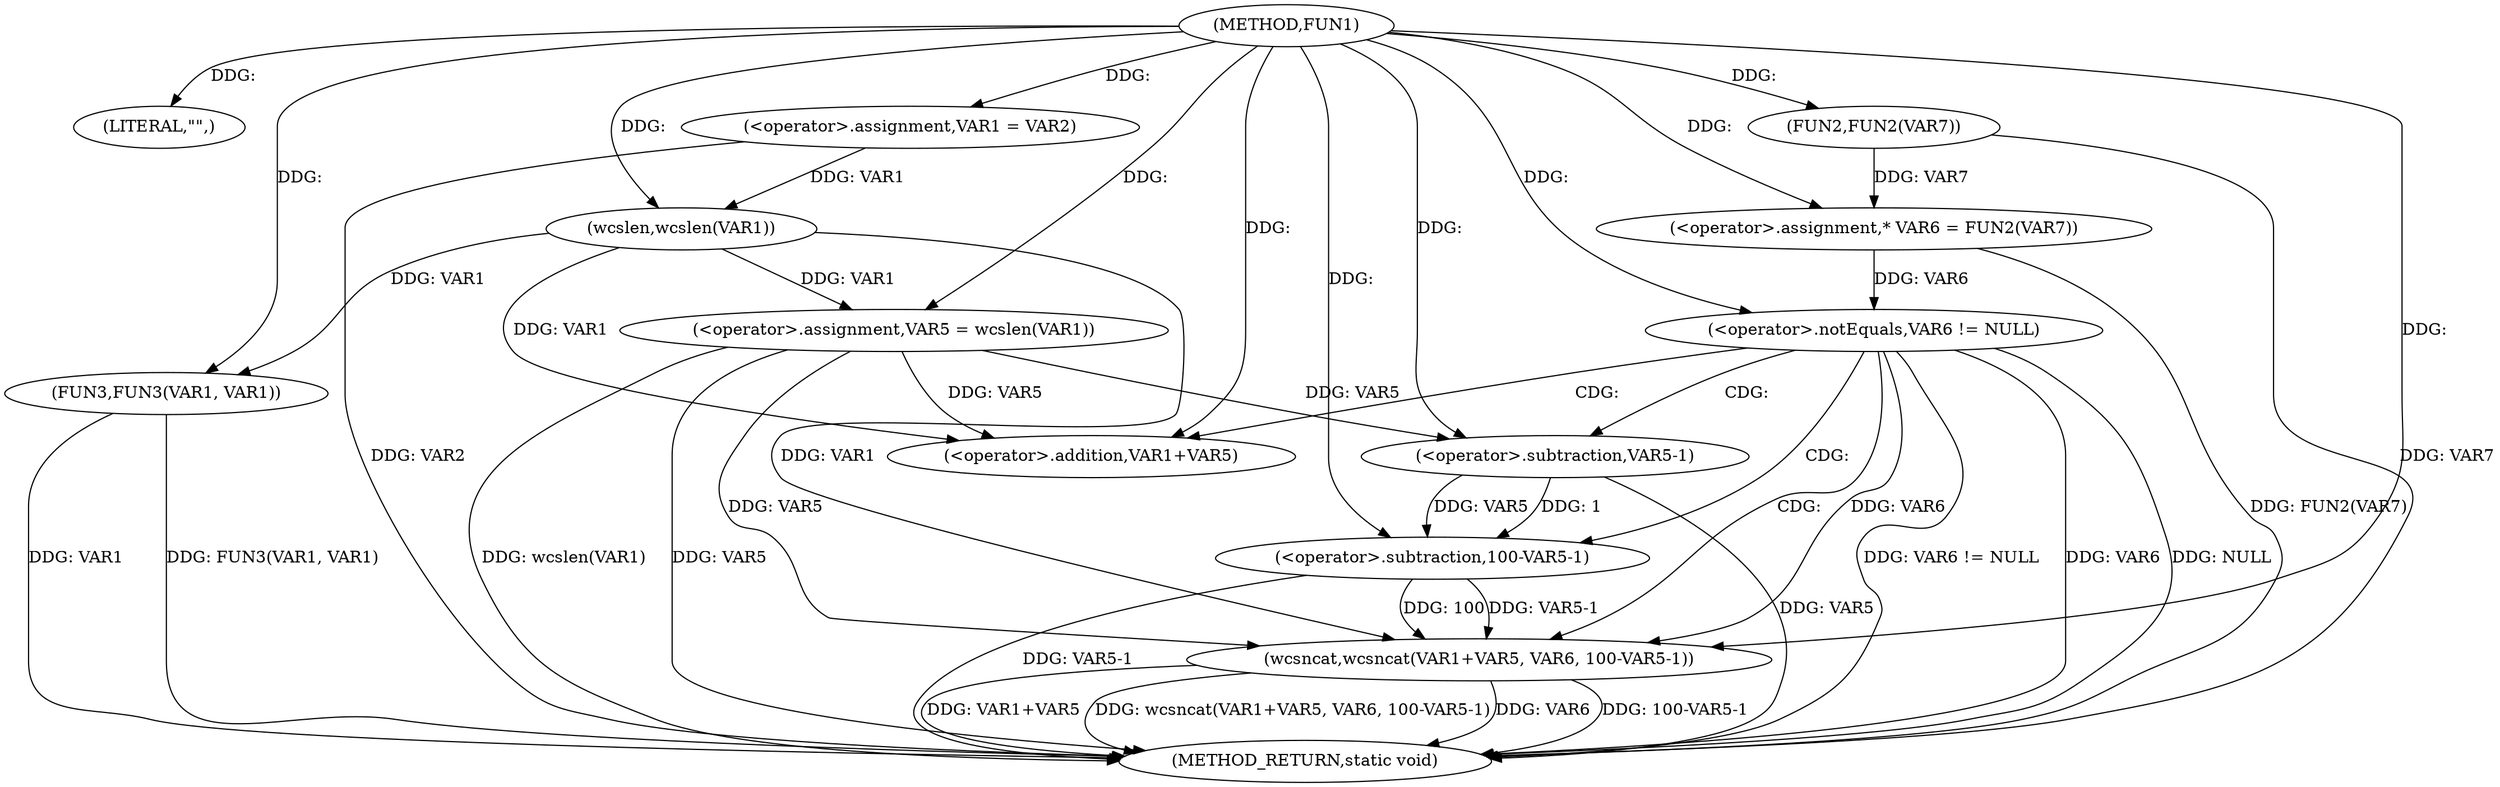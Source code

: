 digraph FUN1 {  
"1000100" [label = "(METHOD,FUN1)" ]
"1000140" [label = "(METHOD_RETURN,static void)" ]
"1000103" [label = "(LITERAL,\"\",)" ]
"1000104" [label = "(<operator>.assignment,VAR1 = VAR2)" ]
"1000111" [label = "(<operator>.assignment,VAR5 = wcslen(VAR1))" ]
"1000113" [label = "(wcslen,wcslen(VAR1))" ]
"1000116" [label = "(<operator>.assignment,* VAR6 = FUN2(VAR7))" ]
"1000118" [label = "(FUN2,FUN2(VAR7))" ]
"1000121" [label = "(<operator>.notEquals,VAR6 != NULL)" ]
"1000125" [label = "(wcsncat,wcsncat(VAR1+VAR5, VAR6, 100-VAR5-1))" ]
"1000126" [label = "(<operator>.addition,VAR1+VAR5)" ]
"1000130" [label = "(<operator>.subtraction,100-VAR5-1)" ]
"1000132" [label = "(<operator>.subtraction,VAR5-1)" ]
"1000137" [label = "(FUN3,FUN3(VAR1, VAR1))" ]
  "1000125" -> "1000140"  [ label = "DDG: wcsncat(VAR1+VAR5, VAR6, 100-VAR5-1)"] 
  "1000125" -> "1000140"  [ label = "DDG: VAR6"] 
  "1000121" -> "1000140"  [ label = "DDG: VAR6 != NULL"] 
  "1000116" -> "1000140"  [ label = "DDG: FUN2(VAR7)"] 
  "1000111" -> "1000140"  [ label = "DDG: wcslen(VAR1)"] 
  "1000121" -> "1000140"  [ label = "DDG: VAR6"] 
  "1000137" -> "1000140"  [ label = "DDG: VAR1"] 
  "1000118" -> "1000140"  [ label = "DDG: VAR7"] 
  "1000125" -> "1000140"  [ label = "DDG: 100-VAR5-1"] 
  "1000125" -> "1000140"  [ label = "DDG: VAR1+VAR5"] 
  "1000121" -> "1000140"  [ label = "DDG: NULL"] 
  "1000130" -> "1000140"  [ label = "DDG: VAR5-1"] 
  "1000132" -> "1000140"  [ label = "DDG: VAR5"] 
  "1000111" -> "1000140"  [ label = "DDG: VAR5"] 
  "1000137" -> "1000140"  [ label = "DDG: FUN3(VAR1, VAR1)"] 
  "1000104" -> "1000140"  [ label = "DDG: VAR2"] 
  "1000100" -> "1000103"  [ label = "DDG: "] 
  "1000100" -> "1000104"  [ label = "DDG: "] 
  "1000113" -> "1000111"  [ label = "DDG: VAR1"] 
  "1000100" -> "1000111"  [ label = "DDG: "] 
  "1000104" -> "1000113"  [ label = "DDG: VAR1"] 
  "1000100" -> "1000113"  [ label = "DDG: "] 
  "1000118" -> "1000116"  [ label = "DDG: VAR7"] 
  "1000100" -> "1000116"  [ label = "DDG: "] 
  "1000100" -> "1000118"  [ label = "DDG: "] 
  "1000116" -> "1000121"  [ label = "DDG: VAR6"] 
  "1000100" -> "1000121"  [ label = "DDG: "] 
  "1000113" -> "1000125"  [ label = "DDG: VAR1"] 
  "1000100" -> "1000125"  [ label = "DDG: "] 
  "1000111" -> "1000125"  [ label = "DDG: VAR5"] 
  "1000113" -> "1000126"  [ label = "DDG: VAR1"] 
  "1000100" -> "1000126"  [ label = "DDG: "] 
  "1000111" -> "1000126"  [ label = "DDG: VAR5"] 
  "1000121" -> "1000125"  [ label = "DDG: VAR6"] 
  "1000130" -> "1000125"  [ label = "DDG: 100"] 
  "1000130" -> "1000125"  [ label = "DDG: VAR5-1"] 
  "1000100" -> "1000130"  [ label = "DDG: "] 
  "1000132" -> "1000130"  [ label = "DDG: VAR5"] 
  "1000132" -> "1000130"  [ label = "DDG: 1"] 
  "1000100" -> "1000132"  [ label = "DDG: "] 
  "1000111" -> "1000132"  [ label = "DDG: VAR5"] 
  "1000113" -> "1000137"  [ label = "DDG: VAR1"] 
  "1000100" -> "1000137"  [ label = "DDG: "] 
  "1000121" -> "1000132"  [ label = "CDG: "] 
  "1000121" -> "1000125"  [ label = "CDG: "] 
  "1000121" -> "1000130"  [ label = "CDG: "] 
  "1000121" -> "1000126"  [ label = "CDG: "] 
}
